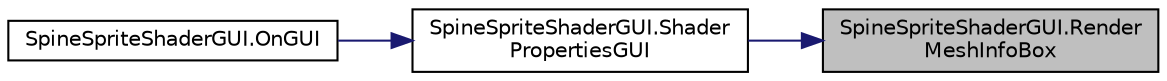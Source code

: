 digraph "SpineSpriteShaderGUI.RenderMeshInfoBox"
{
 // LATEX_PDF_SIZE
  edge [fontname="Helvetica",fontsize="10",labelfontname="Helvetica",labelfontsize="10"];
  node [fontname="Helvetica",fontsize="10",shape=record];
  rankdir="RL";
  Node1 [label="SpineSpriteShaderGUI.Render\lMeshInfoBox",height=0.2,width=0.4,color="black", fillcolor="grey75", style="filled", fontcolor="black",tooltip=" "];
  Node1 -> Node2 [dir="back",color="midnightblue",fontsize="10",style="solid"];
  Node2 [label="SpineSpriteShaderGUI.Shader\lPropertiesGUI",height=0.2,width=0.4,color="black", fillcolor="white", style="filled",URL="$class_spine_sprite_shader_g_u_i.html#a1088235c84c163a78b1f71fd3327e179",tooltip=" "];
  Node2 -> Node3 [dir="back",color="midnightblue",fontsize="10",style="solid"];
  Node3 [label="SpineSpriteShaderGUI.OnGUI",height=0.2,width=0.4,color="black", fillcolor="white", style="filled",URL="$class_spine_sprite_shader_g_u_i.html#a998a43129f59c07e3924f5334311331d",tooltip=" "];
}
